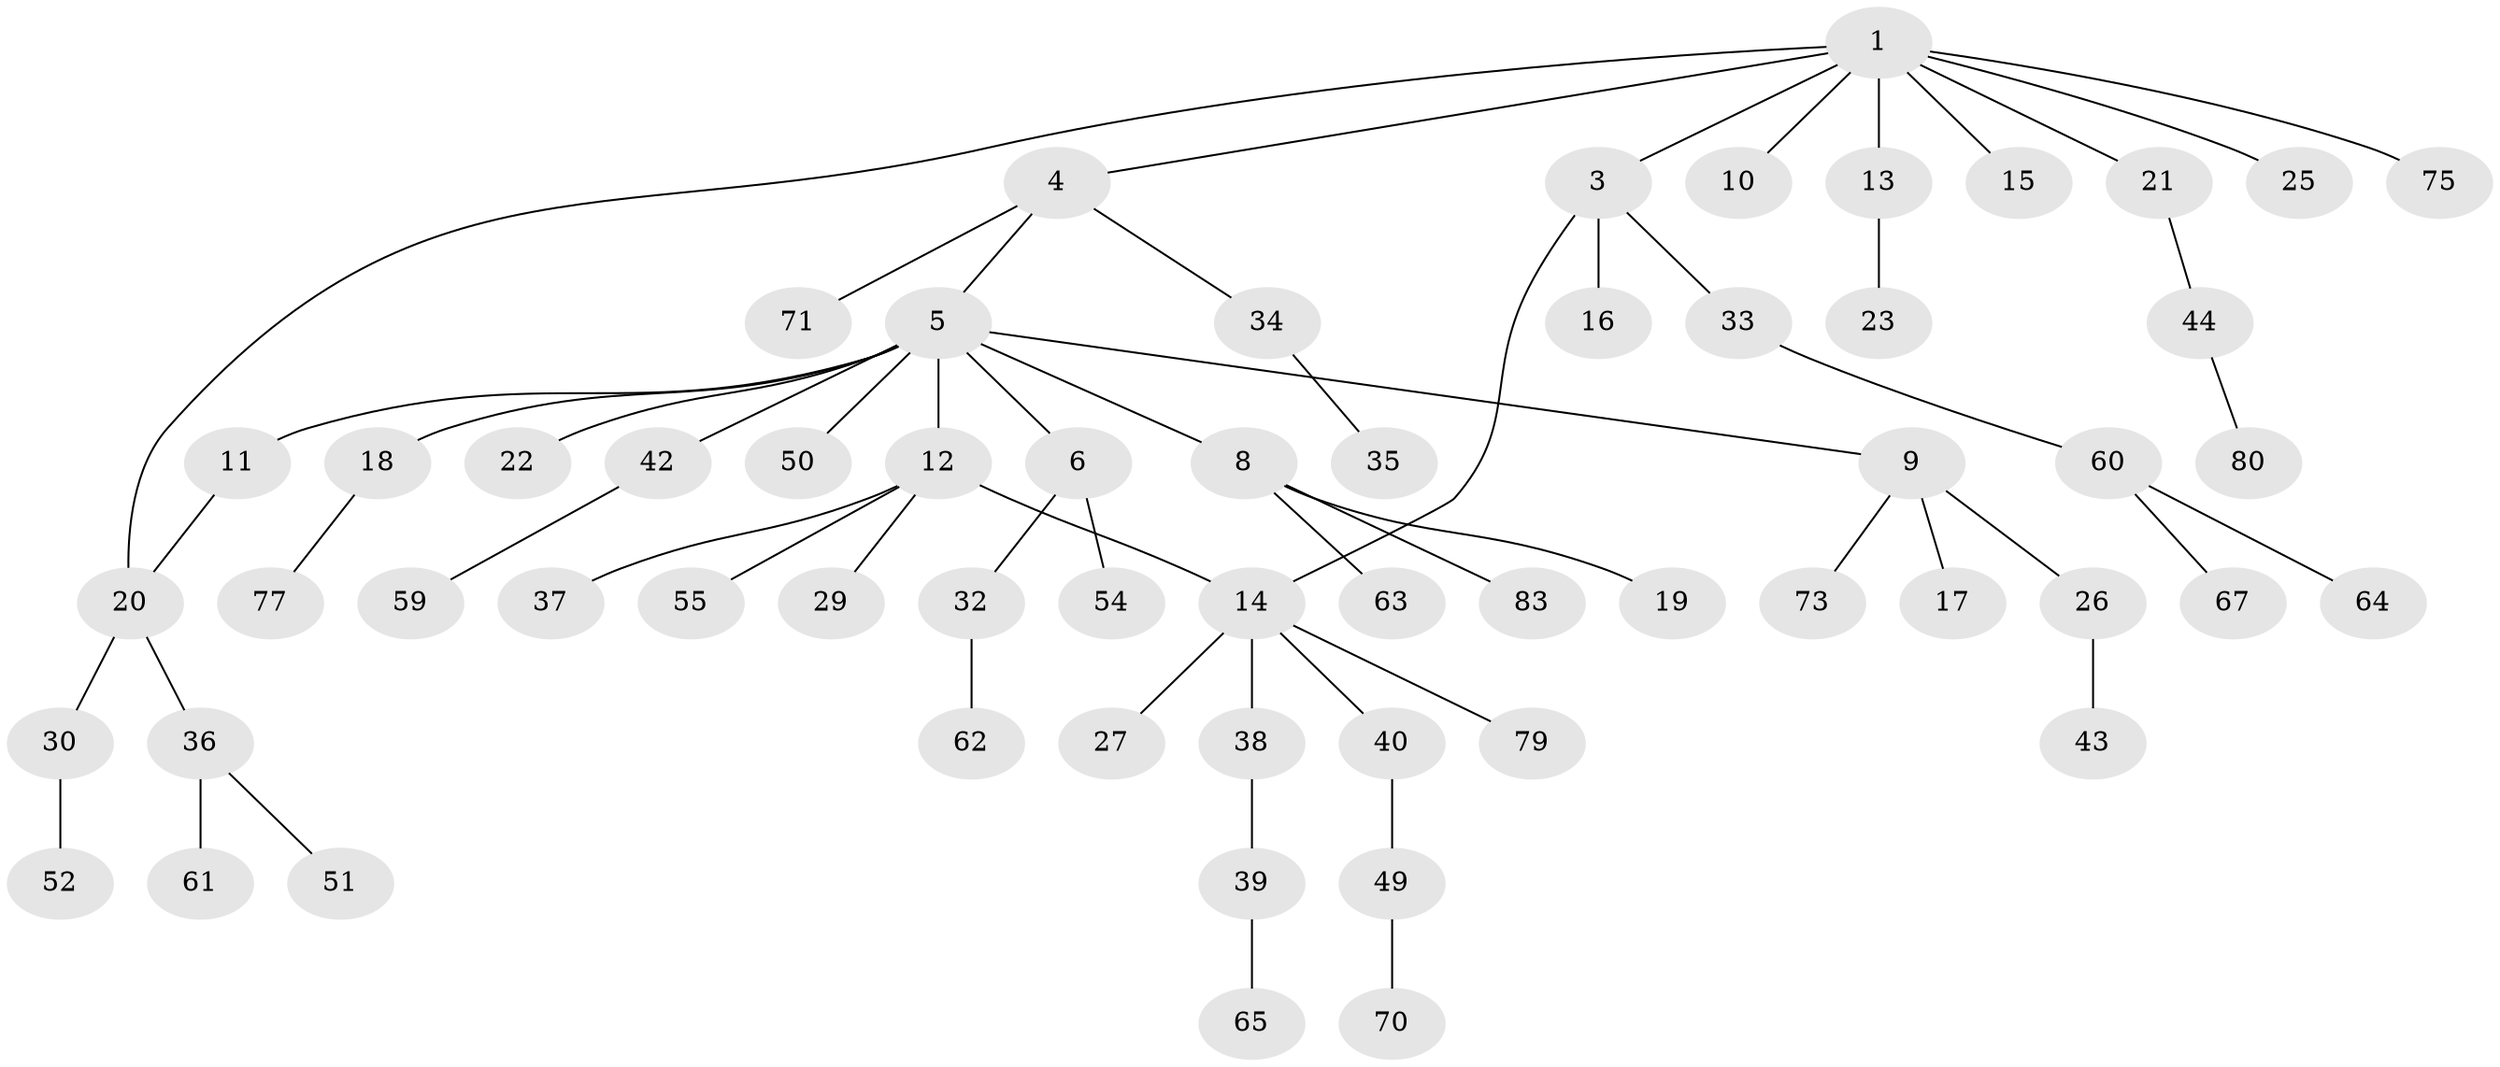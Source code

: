 // original degree distribution, {6: 0.011494252873563218, 5: 0.04597701149425287, 4: 0.06896551724137931, 3: 0.09195402298850575, 7: 0.011494252873563218, 2: 0.3218390804597701, 1: 0.4482758620689655}
// Generated by graph-tools (version 1.1) at 2025/17/03/04/25 18:17:14]
// undirected, 60 vertices, 61 edges
graph export_dot {
graph [start="1"]
  node [color=gray90,style=filled];
  1 [super="+2"];
  3;
  4;
  5 [super="+7"];
  6 [super="+31"];
  8;
  9;
  10 [super="+68"];
  11 [super="+58"];
  12 [super="+41+28"];
  13;
  14 [super="+24+56"];
  15;
  16;
  17;
  18;
  19 [super="+47"];
  20;
  21;
  22;
  23 [super="+78+82"];
  25;
  26 [super="+76+45+48"];
  27 [super="+53"];
  29;
  30;
  32;
  33;
  34;
  35;
  36 [super="+46"];
  37;
  38 [super="+66"];
  39;
  40;
  42;
  43;
  44 [super="+57"];
  49;
  50;
  51;
  52 [super="+86"];
  54;
  55;
  59;
  60;
  61 [super="+72"];
  62;
  63;
  64;
  65 [super="+69"];
  67;
  70 [super="+85"];
  71 [super="+84"];
  73 [super="+74"];
  75;
  77;
  79 [super="+87"];
  80;
  83;
  1 -- 3;
  1 -- 4;
  1 -- 13;
  1 -- 20;
  1 -- 21;
  1 -- 25;
  1 -- 10;
  1 -- 75;
  1 -- 15;
  3 -- 14;
  3 -- 16;
  3 -- 33;
  4 -- 5;
  4 -- 34;
  4 -- 71;
  5 -- 6;
  5 -- 9;
  5 -- 11;
  5 -- 18;
  5 -- 50;
  5 -- 22;
  5 -- 8;
  5 -- 42;
  5 -- 12;
  6 -- 54;
  6 -- 32;
  8 -- 19;
  8 -- 63;
  8 -- 83;
  9 -- 17;
  9 -- 26;
  9 -- 73;
  11 -- 20;
  12 -- 29;
  12 -- 55;
  12 -- 37;
  12 -- 14;
  13 -- 23;
  14 -- 38;
  14 -- 40;
  14 -- 27;
  14 -- 79;
  18 -- 77;
  20 -- 30;
  20 -- 36;
  21 -- 44;
  26 -- 43;
  30 -- 52;
  32 -- 62;
  33 -- 60;
  34 -- 35;
  36 -- 61;
  36 -- 51;
  38 -- 39;
  39 -- 65;
  40 -- 49;
  42 -- 59;
  44 -- 80;
  49 -- 70;
  60 -- 64;
  60 -- 67;
}
